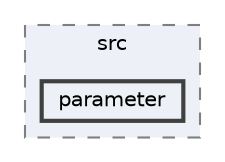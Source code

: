 digraph "env/lib/python3.12/site-packages/numpy/f2py/tests/src/parameter"
{
 // LATEX_PDF_SIZE
  bgcolor="transparent";
  edge [fontname=Helvetica,fontsize=10,labelfontname=Helvetica,labelfontsize=10];
  node [fontname=Helvetica,fontsize=10,shape=box,height=0.2,width=0.4];
  compound=true
  subgraph clusterdir_7ce1ec0de770245b549e74d5a587d6dd {
    graph [ bgcolor="#edf0f7", pencolor="grey50", label="src", fontname=Helvetica,fontsize=10 style="filled,dashed", URL="dir_7ce1ec0de770245b549e74d5a587d6dd.html",tooltip=""]
  dir_55ef6d985f3da32748d15a6cc318a7d6 [label="parameter", fillcolor="#edf0f7", color="grey25", style="filled,bold", URL="dir_55ef6d985f3da32748d15a6cc318a7d6.html",tooltip=""];
  }
}
